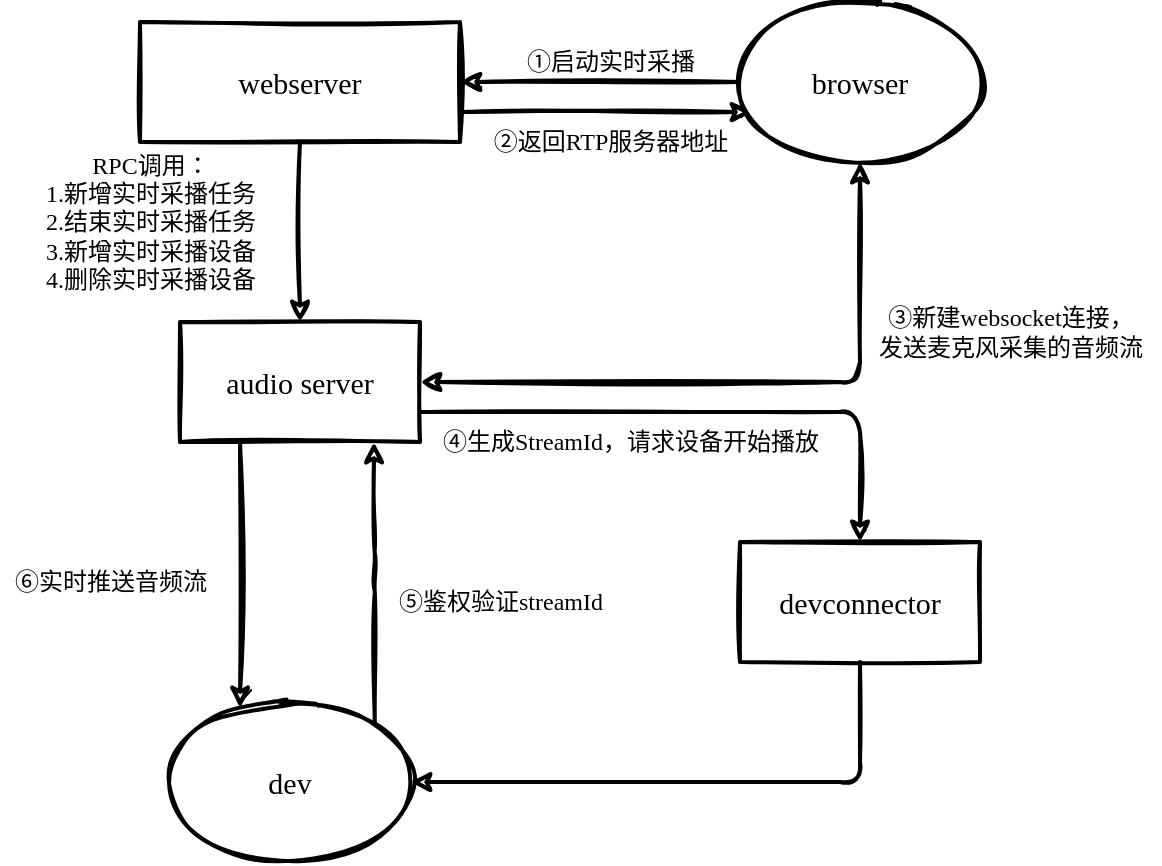 <mxfile version="14.2.9" type="github">
  <diagram id="vi5ikbVNXeN05eVcxkcC" name="Page-1">
    <mxGraphModel dx="1422" dy="772" grid="1" gridSize="10" guides="1" tooltips="1" connect="1" arrows="1" fold="1" page="1" pageScale="1" pageWidth="827" pageHeight="1169" math="0" shadow="0">
      <root>
        <mxCell id="0" />
        <mxCell id="1" parent="0" />
        <mxCell id="OHUrIzu_nobyhd1tYw6S-12" value="" style="edgeStyle=orthogonalEdgeStyle;orthogonalLoop=1;jettySize=auto;html=1;fontFamily=Lucida Console;strokeWidth=2;fontSize=12;sketch=1;" parent="1" source="OHUrIzu_nobyhd1tYw6S-3" target="OHUrIzu_nobyhd1tYw6S-11" edge="1">
          <mxGeometry relative="1" as="geometry" />
        </mxCell>
        <mxCell id="OHUrIzu_nobyhd1tYw6S-20" style="edgeStyle=orthogonalEdgeStyle;orthogonalLoop=1;jettySize=auto;html=1;exitX=1;exitY=0.75;exitDx=0;exitDy=0;entryX=0.05;entryY=0.688;entryDx=0;entryDy=0;entryPerimeter=0;fontFamily=Lucida Console;strokeWidth=2;fontSize=12;sketch=1;" parent="1" source="OHUrIzu_nobyhd1tYw6S-3" target="OHUrIzu_nobyhd1tYw6S-15" edge="1">
          <mxGeometry relative="1" as="geometry" />
        </mxCell>
        <mxCell id="OHUrIzu_nobyhd1tYw6S-3" value="webserver" style="whiteSpace=wrap;html=1;strokeWidth=2;fillWeight=4;hachureGap=8;hachureAngle=45;fontFamily=Lucida Console;fontSize=15;sketch=1;" parent="1" vertex="1">
          <mxGeometry x="160" y="120" width="160" height="60" as="geometry" />
        </mxCell>
        <mxCell id="OHUrIzu_nobyhd1tYw6S-30" style="edgeStyle=orthogonalEdgeStyle;orthogonalLoop=1;jettySize=auto;html=1;exitX=1;exitY=0.75;exitDx=0;exitDy=0;entryX=0.5;entryY=0;entryDx=0;entryDy=0;startArrow=none;startFill=0;fontFamily=Lucida Console;strokeWidth=2;fontSize=12;sketch=1;" parent="1" source="OHUrIzu_nobyhd1tYw6S-11" target="OHUrIzu_nobyhd1tYw6S-26" edge="1">
          <mxGeometry relative="1" as="geometry" />
        </mxCell>
        <mxCell id="OHUrIzu_nobyhd1tYw6S-34" style="edgeStyle=orthogonalEdgeStyle;orthogonalLoop=1;jettySize=auto;html=1;exitX=0.25;exitY=1;exitDx=0;exitDy=0;entryX=0.292;entryY=0.038;entryDx=0;entryDy=0;entryPerimeter=0;startArrow=none;startFill=0;fontFamily=Lucida Console;strokeWidth=2;fontSize=12;sketch=1;" parent="1" source="OHUrIzu_nobyhd1tYw6S-11" target="OHUrIzu_nobyhd1tYw6S-13" edge="1">
          <mxGeometry relative="1" as="geometry" />
        </mxCell>
        <mxCell id="OHUrIzu_nobyhd1tYw6S-11" value="audio server" style="whiteSpace=wrap;html=1;fontFamily=Lucida Console;strokeWidth=2;fillWeight=4;hachureGap=8;hachureAngle=45;fontSize=15;sketch=1;" parent="1" vertex="1">
          <mxGeometry x="180" y="270" width="120" height="60" as="geometry" />
        </mxCell>
        <mxCell id="OHUrIzu_nobyhd1tYw6S-32" style="edgeStyle=orthogonalEdgeStyle;orthogonalLoop=1;jettySize=auto;html=1;exitX=1;exitY=0;exitDx=0;exitDy=0;entryX=0.808;entryY=1;entryDx=0;entryDy=0;entryPerimeter=0;startArrow=none;startFill=0;fontFamily=Lucida Console;strokeWidth=2;fontSize=12;sketch=1;" parent="1" source="OHUrIzu_nobyhd1tYw6S-13" target="OHUrIzu_nobyhd1tYw6S-11" edge="1">
          <mxGeometry relative="1" as="geometry" />
        </mxCell>
        <mxCell id="OHUrIzu_nobyhd1tYw6S-13" value="dev" style="ellipse;whiteSpace=wrap;html=1;fontFamily=Lucida Console;strokeWidth=2;fillWeight=4;hachureGap=8;hachureAngle=45;fontSize=15;sketch=1;" parent="1" vertex="1">
          <mxGeometry x="175" y="460" width="120" height="80" as="geometry" />
        </mxCell>
        <mxCell id="OHUrIzu_nobyhd1tYw6S-16" style="edgeStyle=orthogonalEdgeStyle;orthogonalLoop=1;jettySize=auto;html=1;exitX=0;exitY=0.5;exitDx=0;exitDy=0;entryX=1;entryY=0.5;entryDx=0;entryDy=0;fontFamily=Lucida Console;strokeWidth=2;fontSize=12;sketch=1;" parent="1" source="OHUrIzu_nobyhd1tYw6S-15" target="OHUrIzu_nobyhd1tYw6S-3" edge="1">
          <mxGeometry relative="1" as="geometry" />
        </mxCell>
        <mxCell id="OHUrIzu_nobyhd1tYw6S-17" style="edgeStyle=orthogonalEdgeStyle;orthogonalLoop=1;jettySize=auto;html=1;exitX=0.5;exitY=1;exitDx=0;exitDy=0;entryX=1;entryY=0.5;entryDx=0;entryDy=0;fontFamily=Lucida Console;startArrow=classic;startFill=1;strokeWidth=2;fontSize=12;sketch=1;" parent="1" source="OHUrIzu_nobyhd1tYw6S-15" target="OHUrIzu_nobyhd1tYw6S-11" edge="1">
          <mxGeometry relative="1" as="geometry" />
        </mxCell>
        <mxCell id="OHUrIzu_nobyhd1tYw6S-15" value="browser" style="ellipse;whiteSpace=wrap;html=1;fontFamily=Lucida Console;strokeWidth=2;fillWeight=4;hachureGap=8;hachureAngle=45;fontSize=15;sketch=1;" parent="1" vertex="1">
          <mxGeometry x="460" y="110" width="120" height="80" as="geometry" />
        </mxCell>
        <mxCell id="OHUrIzu_nobyhd1tYw6S-18" value="③新建websocket连接，&lt;br style=&quot;font-size: 12px;&quot;&gt;发送麦克风采集的音频流" style="text;html=1;align=center;verticalAlign=middle;resizable=0;points=[];autosize=1;fontFamily=Lucida Console;strokeWidth=2;fontSize=12;sketch=1;" parent="1" vertex="1">
          <mxGeometry x="520" y="260" width="150" height="30" as="geometry" />
        </mxCell>
        <mxCell id="OHUrIzu_nobyhd1tYw6S-21" value="①启动实时采播" style="text;html=1;align=center;verticalAlign=middle;resizable=0;points=[];autosize=1;fontFamily=Lucida Console;strokeWidth=2;fontSize=12;sketch=1;" parent="1" vertex="1">
          <mxGeometry x="345" y="130" width="100" height="20" as="geometry" />
        </mxCell>
        <mxCell id="OHUrIzu_nobyhd1tYw6S-22" value="②返回RTP服务器地址" style="text;html=1;align=center;verticalAlign=middle;resizable=0;points=[];autosize=1;fontFamily=Lucida Console;strokeWidth=2;fontSize=12;sketch=1;" parent="1" vertex="1">
          <mxGeometry x="330" y="170" width="130" height="20" as="geometry" />
        </mxCell>
        <mxCell id="OHUrIzu_nobyhd1tYw6S-23" value="⑥实时推送音频流" style="text;html=1;align=center;verticalAlign=middle;resizable=0;points=[];autosize=1;fontFamily=Lucida Console;strokeWidth=2;fontSize=12;sketch=1;" parent="1" vertex="1">
          <mxGeometry x="90" y="390" width="110" height="20" as="geometry" />
        </mxCell>
        <mxCell id="OHUrIzu_nobyhd1tYw6S-28" style="edgeStyle=orthogonalEdgeStyle;orthogonalLoop=1;jettySize=auto;html=1;exitX=0.5;exitY=1;exitDx=0;exitDy=0;entryX=1;entryY=0.5;entryDx=0;entryDy=0;startArrow=none;startFill=0;fontFamily=Lucida Console;strokeWidth=2;fontSize=12;sketch=1;" parent="1" source="OHUrIzu_nobyhd1tYw6S-26" target="OHUrIzu_nobyhd1tYw6S-13" edge="1">
          <mxGeometry relative="1" as="geometry" />
        </mxCell>
        <mxCell id="OHUrIzu_nobyhd1tYw6S-26" value="devconnector" style="whiteSpace=wrap;html=1;fontFamily=Lucida Console;strokeWidth=2;fillWeight=4;hachureGap=8;hachureAngle=45;fontSize=15;sketch=1;" parent="1" vertex="1">
          <mxGeometry x="460" y="380" width="120" height="60" as="geometry" />
        </mxCell>
        <mxCell id="OHUrIzu_nobyhd1tYw6S-31" value="④生成StreamId，请求设备开始播放" style="text;html=1;align=center;verticalAlign=middle;resizable=0;points=[];autosize=1;fontFamily=Lucida Console;strokeWidth=2;fontSize=12;sketch=1;" parent="1" vertex="1">
          <mxGeometry x="295" y="320" width="220" height="20" as="geometry" />
        </mxCell>
        <mxCell id="OHUrIzu_nobyhd1tYw6S-33" value="⑤鉴权验证streamId" style="text;html=1;align=center;verticalAlign=middle;resizable=0;points=[];autosize=1;fontFamily=Lucida Console;strokeWidth=2;fontSize=12;sketch=1;" parent="1" vertex="1">
          <mxGeometry x="275" y="400" width="130" height="20" as="geometry" />
        </mxCell>
        <mxCell id="OHUrIzu_nobyhd1tYw6S-36" value="RPC调用：&lt;br style=&quot;font-size: 12px&quot;&gt;1.新增实时采播任务&lt;br style=&quot;font-size: 12px&quot;&gt;2.结束实时采播任务&lt;br style=&quot;font-size: 12px&quot;&gt;3.新增实时采播设备&lt;br&gt;4.删除实时采播设备" style="text;html=1;align=center;verticalAlign=middle;resizable=0;points=[];autosize=1;fontFamily=Lucida Console;strokeWidth=2;fontSize=12;sketch=1;" parent="1" vertex="1">
          <mxGeometry x="100" y="180" width="130" height="80" as="geometry" />
        </mxCell>
      </root>
    </mxGraphModel>
  </diagram>
</mxfile>
